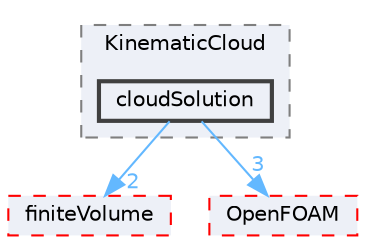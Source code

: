 digraph "src/lagrangian/intermediate/clouds/Templates/KinematicCloud/cloudSolution"
{
 // LATEX_PDF_SIZE
  bgcolor="transparent";
  edge [fontname=Helvetica,fontsize=10,labelfontname=Helvetica,labelfontsize=10];
  node [fontname=Helvetica,fontsize=10,shape=box,height=0.2,width=0.4];
  compound=true
  subgraph clusterdir_f2c567e1bc38681b9a77ebee52460481 {
    graph [ bgcolor="#edf0f7", pencolor="grey50", label="KinematicCloud", fontname=Helvetica,fontsize=10 style="filled,dashed", URL="dir_f2c567e1bc38681b9a77ebee52460481.html",tooltip=""]
  dir_43221dd6665467fd5246afe8bf81c814 [label="cloudSolution", fillcolor="#edf0f7", color="grey25", style="filled,bold", URL="dir_43221dd6665467fd5246afe8bf81c814.html",tooltip=""];
  }
  dir_9bd15774b555cf7259a6fa18f99fe99b [label="finiteVolume", fillcolor="#edf0f7", color="red", style="filled,dashed", URL="dir_9bd15774b555cf7259a6fa18f99fe99b.html",tooltip=""];
  dir_c5473ff19b20e6ec4dfe5c310b3778a8 [label="OpenFOAM", fillcolor="#edf0f7", color="red", style="filled,dashed", URL="dir_c5473ff19b20e6ec4dfe5c310b3778a8.html",tooltip=""];
  dir_43221dd6665467fd5246afe8bf81c814->dir_9bd15774b555cf7259a6fa18f99fe99b [headlabel="2", labeldistance=1.5 headhref="dir_000511_001387.html" href="dir_000511_001387.html" color="steelblue1" fontcolor="steelblue1"];
  dir_43221dd6665467fd5246afe8bf81c814->dir_c5473ff19b20e6ec4dfe5c310b3778a8 [headlabel="3", labeldistance=1.5 headhref="dir_000511_002695.html" href="dir_000511_002695.html" color="steelblue1" fontcolor="steelblue1"];
}
